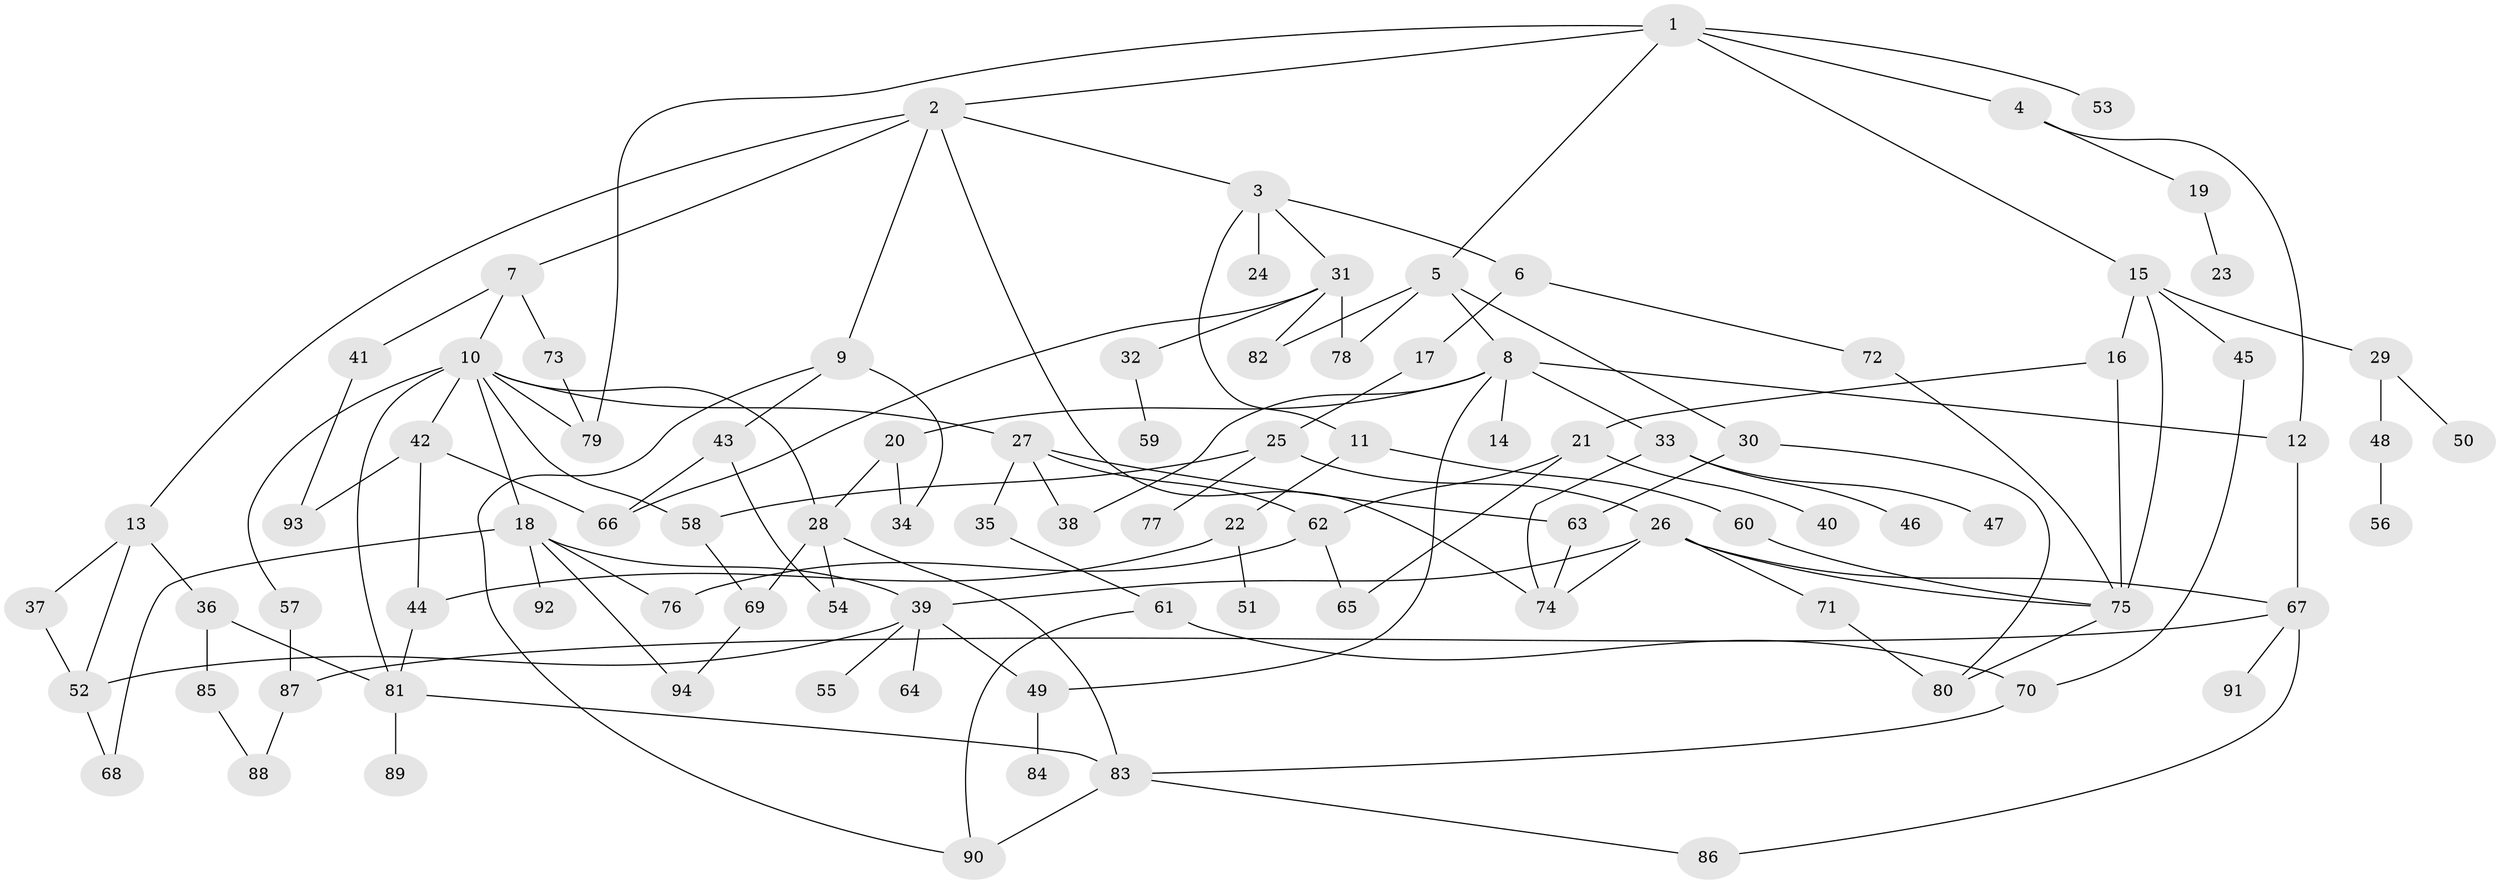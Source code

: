 // Generated by graph-tools (version 1.1) at 2025/01/03/09/25 03:01:05]
// undirected, 94 vertices, 138 edges
graph export_dot {
graph [start="1"]
  node [color=gray90,style=filled];
  1;
  2;
  3;
  4;
  5;
  6;
  7;
  8;
  9;
  10;
  11;
  12;
  13;
  14;
  15;
  16;
  17;
  18;
  19;
  20;
  21;
  22;
  23;
  24;
  25;
  26;
  27;
  28;
  29;
  30;
  31;
  32;
  33;
  34;
  35;
  36;
  37;
  38;
  39;
  40;
  41;
  42;
  43;
  44;
  45;
  46;
  47;
  48;
  49;
  50;
  51;
  52;
  53;
  54;
  55;
  56;
  57;
  58;
  59;
  60;
  61;
  62;
  63;
  64;
  65;
  66;
  67;
  68;
  69;
  70;
  71;
  72;
  73;
  74;
  75;
  76;
  77;
  78;
  79;
  80;
  81;
  82;
  83;
  84;
  85;
  86;
  87;
  88;
  89;
  90;
  91;
  92;
  93;
  94;
  1 -- 2;
  1 -- 4;
  1 -- 5;
  1 -- 15;
  1 -- 53;
  1 -- 79;
  2 -- 3;
  2 -- 7;
  2 -- 9;
  2 -- 13;
  2 -- 74;
  3 -- 6;
  3 -- 11;
  3 -- 24;
  3 -- 31;
  4 -- 19;
  4 -- 12;
  5 -- 8;
  5 -- 30;
  5 -- 82;
  5 -- 78;
  6 -- 17;
  6 -- 72;
  7 -- 10;
  7 -- 41;
  7 -- 73;
  8 -- 12;
  8 -- 14;
  8 -- 20;
  8 -- 33;
  8 -- 38;
  8 -- 49;
  9 -- 34;
  9 -- 43;
  9 -- 90;
  10 -- 18;
  10 -- 27;
  10 -- 42;
  10 -- 57;
  10 -- 58;
  10 -- 79;
  10 -- 81;
  10 -- 28;
  11 -- 22;
  11 -- 60;
  12 -- 67;
  13 -- 36;
  13 -- 37;
  13 -- 52;
  15 -- 16;
  15 -- 29;
  15 -- 45;
  15 -- 75;
  16 -- 21;
  16 -- 75;
  17 -- 25;
  18 -- 68;
  18 -- 76;
  18 -- 92;
  18 -- 94;
  18 -- 39;
  19 -- 23;
  20 -- 28;
  20 -- 34;
  21 -- 40;
  21 -- 62;
  21 -- 65;
  22 -- 51;
  22 -- 44;
  25 -- 26;
  25 -- 77;
  25 -- 58;
  26 -- 39;
  26 -- 67;
  26 -- 71;
  26 -- 74;
  26 -- 75;
  27 -- 35;
  27 -- 63;
  27 -- 38;
  27 -- 62;
  28 -- 54;
  28 -- 83;
  28 -- 69;
  29 -- 48;
  29 -- 50;
  30 -- 63;
  30 -- 80;
  31 -- 32;
  31 -- 78;
  31 -- 82;
  31 -- 66;
  32 -- 59;
  33 -- 46;
  33 -- 47;
  33 -- 74;
  35 -- 61;
  36 -- 85;
  36 -- 81;
  37 -- 52;
  39 -- 52;
  39 -- 55;
  39 -- 64;
  39 -- 49;
  41 -- 93;
  42 -- 44;
  42 -- 93;
  42 -- 66;
  43 -- 66;
  43 -- 54;
  44 -- 81;
  45 -- 70;
  48 -- 56;
  49 -- 84;
  52 -- 68;
  57 -- 87;
  58 -- 69;
  60 -- 75;
  61 -- 90;
  61 -- 70;
  62 -- 65;
  62 -- 76;
  63 -- 74;
  67 -- 86;
  67 -- 87;
  67 -- 91;
  69 -- 94;
  70 -- 83;
  71 -- 80;
  72 -- 75;
  73 -- 79;
  75 -- 80;
  81 -- 89;
  81 -- 83;
  83 -- 90;
  83 -- 86;
  85 -- 88;
  87 -- 88;
}
